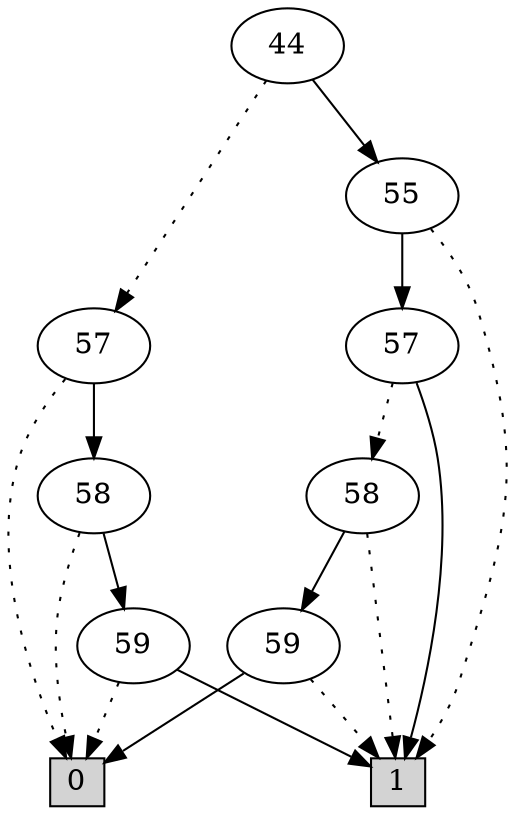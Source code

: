 digraph G {
0 [shape=box, label="0", style=filled, shape=box, height=0.3, width=0.3];
1 [shape=box, label="1", style=filled, shape=box, height=0.3, width=0.3];
3934 [label="44"];
3934 -> 3927 [style=dotted];
3934 -> 3933 [style=filled];
3927 [label="57"];
3927 -> 0 [style=dotted];
3927 -> 3923 [style=filled];
3923 [label="58"];
3923 -> 0 [style=dotted];
3923 -> 120 [style=filled];
120 [label="59"];
120 -> 0 [style=dotted];
120 -> 1 [style=filled];
3933 [label="55"];
3933 -> 1 [style=dotted];
3933 -> 3932 [style=filled];
3932 [label="57"];
3932 -> 3920 [style=dotted];
3932 -> 1 [style=filled];
3920 [label="58"];
3920 -> 1 [style=dotted];
3920 -> 121 [style=filled];
121 [label="59"];
121 -> 1 [style=dotted];
121 -> 0 [style=filled];
}

